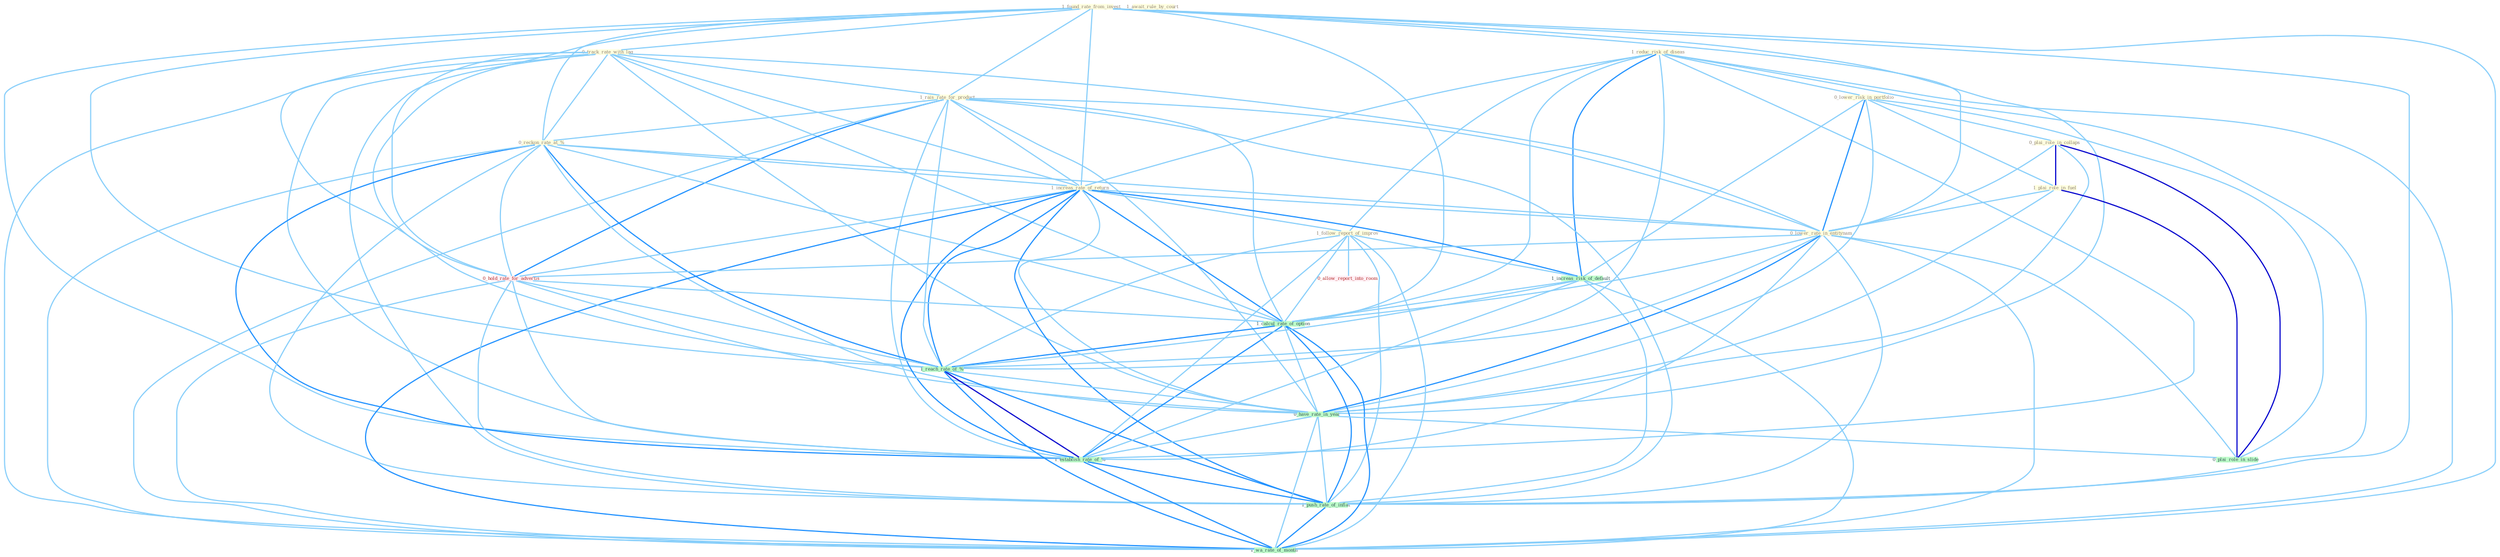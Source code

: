 Graph G{ 
    node
    [shape=polygon,style=filled,width=.5,height=.06,color="#BDFCC9",fixedsize=true,fontsize=4,
    fontcolor="#2f4f4f"];
    {node
    [color="#ffffe0", fontcolor="#8b7d6b"] "1_found_rate_from_invest " "1_reduc_risk_of_diseas " "0_track_rate_with_lag " "0_lower_risk_in_portfolio " "1_rais_rate_for_product " "0_reckon_rate_at_% " "1_increas_rate_of_return " "0_plai_role_in_collaps " "1_plai_role_in_fuel " "0_lower_rate_in_entitynam " "1_await_rule_by_court " "1_follow_report_of_improv "}
{node [color="#fff0f5", fontcolor="#b22222"] "0_allow_report_into_room " "0_hold_rate_for_advertis "}
edge [color="#B0E2FF"];

	"1_found_rate_from_invest " -- "0_track_rate_with_lag " [w="1", color="#87cefa" ];
	"1_found_rate_from_invest " -- "1_rais_rate_for_product " [w="1", color="#87cefa" ];
	"1_found_rate_from_invest " -- "0_reckon_rate_at_% " [w="1", color="#87cefa" ];
	"1_found_rate_from_invest " -- "1_increas_rate_of_return " [w="1", color="#87cefa" ];
	"1_found_rate_from_invest " -- "0_lower_rate_in_entitynam " [w="1", color="#87cefa" ];
	"1_found_rate_from_invest " -- "0_hold_rate_for_advertis " [w="1", color="#87cefa" ];
	"1_found_rate_from_invest " -- "1_calcul_rate_of_option " [w="1", color="#87cefa" ];
	"1_found_rate_from_invest " -- "1_reach_rate_of_% " [w="1", color="#87cefa" ];
	"1_found_rate_from_invest " -- "0_have_rate_in_year " [w="1", color="#87cefa" ];
	"1_found_rate_from_invest " -- "1_establish_rate_of_% " [w="1", color="#87cefa" ];
	"1_found_rate_from_invest " -- "1_push_rate_of_inflat " [w="1", color="#87cefa" ];
	"1_found_rate_from_invest " -- "1_wa_rate_of_month " [w="1", color="#87cefa" ];
	"1_reduc_risk_of_diseas " -- "0_lower_risk_in_portfolio " [w="1", color="#87cefa" ];
	"1_reduc_risk_of_diseas " -- "1_increas_rate_of_return " [w="1", color="#87cefa" ];
	"1_reduc_risk_of_diseas " -- "1_follow_report_of_improv " [w="1", color="#87cefa" ];
	"1_reduc_risk_of_diseas " -- "1_increas_risk_of_default " [w="2", color="#1e90ff" , len=0.8];
	"1_reduc_risk_of_diseas " -- "1_calcul_rate_of_option " [w="1", color="#87cefa" ];
	"1_reduc_risk_of_diseas " -- "1_reach_rate_of_% " [w="1", color="#87cefa" ];
	"1_reduc_risk_of_diseas " -- "1_establish_rate_of_% " [w="1", color="#87cefa" ];
	"1_reduc_risk_of_diseas " -- "1_push_rate_of_inflat " [w="1", color="#87cefa" ];
	"1_reduc_risk_of_diseas " -- "1_wa_rate_of_month " [w="1", color="#87cefa" ];
	"0_track_rate_with_lag " -- "1_rais_rate_for_product " [w="1", color="#87cefa" ];
	"0_track_rate_with_lag " -- "0_reckon_rate_at_% " [w="1", color="#87cefa" ];
	"0_track_rate_with_lag " -- "1_increas_rate_of_return " [w="1", color="#87cefa" ];
	"0_track_rate_with_lag " -- "0_lower_rate_in_entitynam " [w="1", color="#87cefa" ];
	"0_track_rate_with_lag " -- "0_hold_rate_for_advertis " [w="1", color="#87cefa" ];
	"0_track_rate_with_lag " -- "1_calcul_rate_of_option " [w="1", color="#87cefa" ];
	"0_track_rate_with_lag " -- "1_reach_rate_of_% " [w="1", color="#87cefa" ];
	"0_track_rate_with_lag " -- "0_have_rate_in_year " [w="1", color="#87cefa" ];
	"0_track_rate_with_lag " -- "1_establish_rate_of_% " [w="1", color="#87cefa" ];
	"0_track_rate_with_lag " -- "1_push_rate_of_inflat " [w="1", color="#87cefa" ];
	"0_track_rate_with_lag " -- "1_wa_rate_of_month " [w="1", color="#87cefa" ];
	"0_lower_risk_in_portfolio " -- "0_plai_role_in_collaps " [w="1", color="#87cefa" ];
	"0_lower_risk_in_portfolio " -- "1_plai_role_in_fuel " [w="1", color="#87cefa" ];
	"0_lower_risk_in_portfolio " -- "0_lower_rate_in_entitynam " [w="2", color="#1e90ff" , len=0.8];
	"0_lower_risk_in_portfolio " -- "1_increas_risk_of_default " [w="1", color="#87cefa" ];
	"0_lower_risk_in_portfolio " -- "0_have_rate_in_year " [w="1", color="#87cefa" ];
	"0_lower_risk_in_portfolio " -- "0_plai_role_in_slide " [w="1", color="#87cefa" ];
	"1_rais_rate_for_product " -- "0_reckon_rate_at_% " [w="1", color="#87cefa" ];
	"1_rais_rate_for_product " -- "1_increas_rate_of_return " [w="1", color="#87cefa" ];
	"1_rais_rate_for_product " -- "0_lower_rate_in_entitynam " [w="1", color="#87cefa" ];
	"1_rais_rate_for_product " -- "0_hold_rate_for_advertis " [w="2", color="#1e90ff" , len=0.8];
	"1_rais_rate_for_product " -- "1_calcul_rate_of_option " [w="1", color="#87cefa" ];
	"1_rais_rate_for_product " -- "1_reach_rate_of_% " [w="1", color="#87cefa" ];
	"1_rais_rate_for_product " -- "0_have_rate_in_year " [w="1", color="#87cefa" ];
	"1_rais_rate_for_product " -- "1_establish_rate_of_% " [w="1", color="#87cefa" ];
	"1_rais_rate_for_product " -- "1_push_rate_of_inflat " [w="1", color="#87cefa" ];
	"1_rais_rate_for_product " -- "1_wa_rate_of_month " [w="1", color="#87cefa" ];
	"0_reckon_rate_at_% " -- "1_increas_rate_of_return " [w="1", color="#87cefa" ];
	"0_reckon_rate_at_% " -- "0_lower_rate_in_entitynam " [w="1", color="#87cefa" ];
	"0_reckon_rate_at_% " -- "0_hold_rate_for_advertis " [w="1", color="#87cefa" ];
	"0_reckon_rate_at_% " -- "1_calcul_rate_of_option " [w="1", color="#87cefa" ];
	"0_reckon_rate_at_% " -- "1_reach_rate_of_% " [w="2", color="#1e90ff" , len=0.8];
	"0_reckon_rate_at_% " -- "0_have_rate_in_year " [w="1", color="#87cefa" ];
	"0_reckon_rate_at_% " -- "1_establish_rate_of_% " [w="2", color="#1e90ff" , len=0.8];
	"0_reckon_rate_at_% " -- "1_push_rate_of_inflat " [w="1", color="#87cefa" ];
	"0_reckon_rate_at_% " -- "1_wa_rate_of_month " [w="1", color="#87cefa" ];
	"1_increas_rate_of_return " -- "0_lower_rate_in_entitynam " [w="1", color="#87cefa" ];
	"1_increas_rate_of_return " -- "1_follow_report_of_improv " [w="1", color="#87cefa" ];
	"1_increas_rate_of_return " -- "1_increas_risk_of_default " [w="2", color="#1e90ff" , len=0.8];
	"1_increas_rate_of_return " -- "0_hold_rate_for_advertis " [w="1", color="#87cefa" ];
	"1_increas_rate_of_return " -- "1_calcul_rate_of_option " [w="2", color="#1e90ff" , len=0.8];
	"1_increas_rate_of_return " -- "1_reach_rate_of_% " [w="2", color="#1e90ff" , len=0.8];
	"1_increas_rate_of_return " -- "0_have_rate_in_year " [w="1", color="#87cefa" ];
	"1_increas_rate_of_return " -- "1_establish_rate_of_% " [w="2", color="#1e90ff" , len=0.8];
	"1_increas_rate_of_return " -- "1_push_rate_of_inflat " [w="2", color="#1e90ff" , len=0.8];
	"1_increas_rate_of_return " -- "1_wa_rate_of_month " [w="2", color="#1e90ff" , len=0.8];
	"0_plai_role_in_collaps " -- "1_plai_role_in_fuel " [w="3", color="#0000cd" , len=0.6];
	"0_plai_role_in_collaps " -- "0_lower_rate_in_entitynam " [w="1", color="#87cefa" ];
	"0_plai_role_in_collaps " -- "0_have_rate_in_year " [w="1", color="#87cefa" ];
	"0_plai_role_in_collaps " -- "0_plai_role_in_slide " [w="3", color="#0000cd" , len=0.6];
	"1_plai_role_in_fuel " -- "0_lower_rate_in_entitynam " [w="1", color="#87cefa" ];
	"1_plai_role_in_fuel " -- "0_have_rate_in_year " [w="1", color="#87cefa" ];
	"1_plai_role_in_fuel " -- "0_plai_role_in_slide " [w="3", color="#0000cd" , len=0.6];
	"0_lower_rate_in_entitynam " -- "0_hold_rate_for_advertis " [w="1", color="#87cefa" ];
	"0_lower_rate_in_entitynam " -- "1_calcul_rate_of_option " [w="1", color="#87cefa" ];
	"0_lower_rate_in_entitynam " -- "1_reach_rate_of_% " [w="1", color="#87cefa" ];
	"0_lower_rate_in_entitynam " -- "0_have_rate_in_year " [w="2", color="#1e90ff" , len=0.8];
	"0_lower_rate_in_entitynam " -- "1_establish_rate_of_% " [w="1", color="#87cefa" ];
	"0_lower_rate_in_entitynam " -- "0_plai_role_in_slide " [w="1", color="#87cefa" ];
	"0_lower_rate_in_entitynam " -- "1_push_rate_of_inflat " [w="1", color="#87cefa" ];
	"0_lower_rate_in_entitynam " -- "1_wa_rate_of_month " [w="1", color="#87cefa" ];
	"1_follow_report_of_improv " -- "1_increas_risk_of_default " [w="1", color="#87cefa" ];
	"1_follow_report_of_improv " -- "0_allow_report_into_room " [w="1", color="#87cefa" ];
	"1_follow_report_of_improv " -- "1_calcul_rate_of_option " [w="1", color="#87cefa" ];
	"1_follow_report_of_improv " -- "1_reach_rate_of_% " [w="1", color="#87cefa" ];
	"1_follow_report_of_improv " -- "1_establish_rate_of_% " [w="1", color="#87cefa" ];
	"1_follow_report_of_improv " -- "1_push_rate_of_inflat " [w="1", color="#87cefa" ];
	"1_follow_report_of_improv " -- "1_wa_rate_of_month " [w="1", color="#87cefa" ];
	"1_increas_risk_of_default " -- "1_calcul_rate_of_option " [w="1", color="#87cefa" ];
	"1_increas_risk_of_default " -- "1_reach_rate_of_% " [w="1", color="#87cefa" ];
	"1_increas_risk_of_default " -- "1_establish_rate_of_% " [w="1", color="#87cefa" ];
	"1_increas_risk_of_default " -- "1_push_rate_of_inflat " [w="1", color="#87cefa" ];
	"1_increas_risk_of_default " -- "1_wa_rate_of_month " [w="1", color="#87cefa" ];
	"0_hold_rate_for_advertis " -- "1_calcul_rate_of_option " [w="1", color="#87cefa" ];
	"0_hold_rate_for_advertis " -- "1_reach_rate_of_% " [w="1", color="#87cefa" ];
	"0_hold_rate_for_advertis " -- "0_have_rate_in_year " [w="1", color="#87cefa" ];
	"0_hold_rate_for_advertis " -- "1_establish_rate_of_% " [w="1", color="#87cefa" ];
	"0_hold_rate_for_advertis " -- "1_push_rate_of_inflat " [w="1", color="#87cefa" ];
	"0_hold_rate_for_advertis " -- "1_wa_rate_of_month " [w="1", color="#87cefa" ];
	"1_calcul_rate_of_option " -- "1_reach_rate_of_% " [w="2", color="#1e90ff" , len=0.8];
	"1_calcul_rate_of_option " -- "0_have_rate_in_year " [w="1", color="#87cefa" ];
	"1_calcul_rate_of_option " -- "1_establish_rate_of_% " [w="2", color="#1e90ff" , len=0.8];
	"1_calcul_rate_of_option " -- "1_push_rate_of_inflat " [w="2", color="#1e90ff" , len=0.8];
	"1_calcul_rate_of_option " -- "1_wa_rate_of_month " [w="2", color="#1e90ff" , len=0.8];
	"1_reach_rate_of_% " -- "0_have_rate_in_year " [w="1", color="#87cefa" ];
	"1_reach_rate_of_% " -- "1_establish_rate_of_% " [w="3", color="#0000cd" , len=0.6];
	"1_reach_rate_of_% " -- "1_push_rate_of_inflat " [w="2", color="#1e90ff" , len=0.8];
	"1_reach_rate_of_% " -- "1_wa_rate_of_month " [w="2", color="#1e90ff" , len=0.8];
	"0_have_rate_in_year " -- "1_establish_rate_of_% " [w="1", color="#87cefa" ];
	"0_have_rate_in_year " -- "0_plai_role_in_slide " [w="1", color="#87cefa" ];
	"0_have_rate_in_year " -- "1_push_rate_of_inflat " [w="1", color="#87cefa" ];
	"0_have_rate_in_year " -- "1_wa_rate_of_month " [w="1", color="#87cefa" ];
	"1_establish_rate_of_% " -- "1_push_rate_of_inflat " [w="2", color="#1e90ff" , len=0.8];
	"1_establish_rate_of_% " -- "1_wa_rate_of_month " [w="2", color="#1e90ff" , len=0.8];
	"1_push_rate_of_inflat " -- "1_wa_rate_of_month " [w="2", color="#1e90ff" , len=0.8];
}